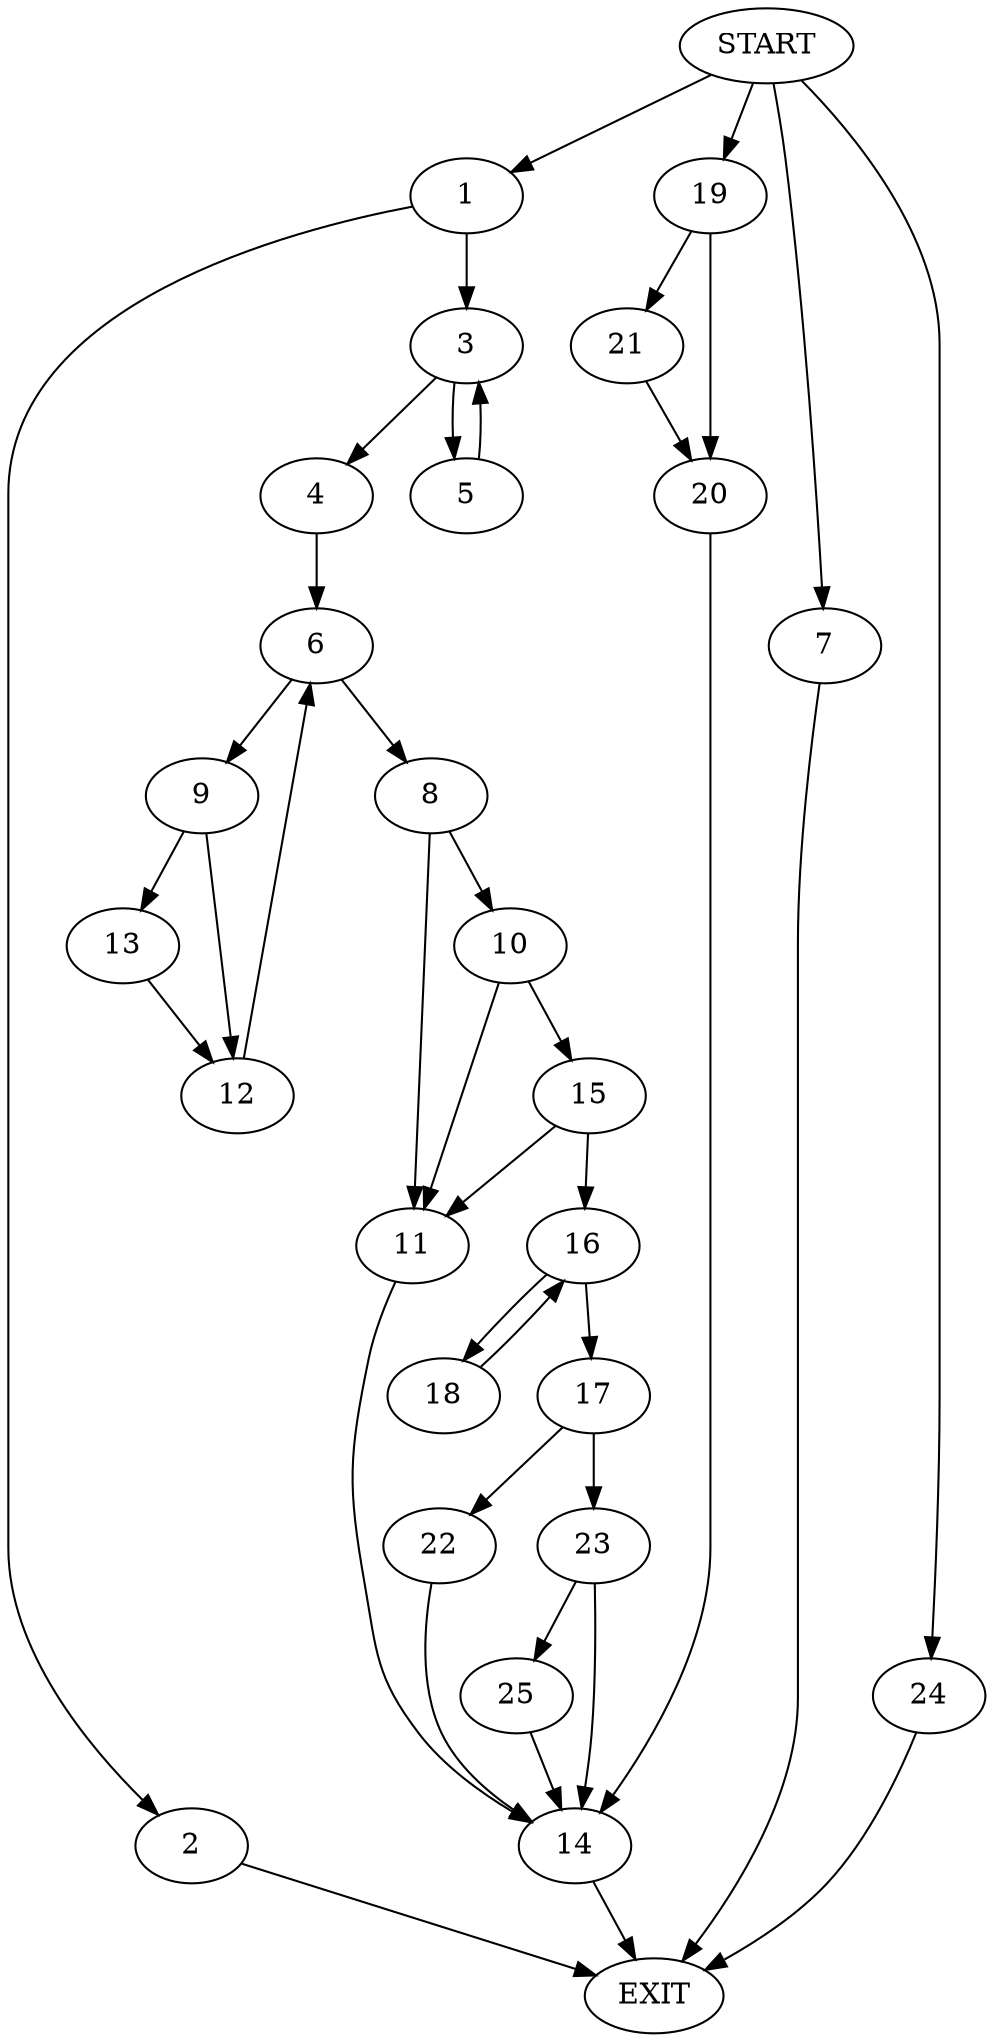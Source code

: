 digraph {
0 [label="START"]
26 [label="EXIT"]
0 -> 1
1 -> 2
1 -> 3
2 -> 26
3 -> 4
3 -> 5
4 -> 6
5 -> 3
0 -> 7
7 -> 26
6 -> 8
6 -> 9
8 -> 10
8 -> 11
9 -> 12
9 -> 13
12 -> 6
13 -> 12
11 -> 14
10 -> 11
10 -> 15
15 -> 16
15 -> 11
16 -> 17
16 -> 18
14 -> 26
0 -> 19
19 -> 20
19 -> 21
21 -> 20
20 -> 14
17 -> 22
17 -> 23
18 -> 16
0 -> 24
24 -> 26
23 -> 14
23 -> 25
22 -> 14
25 -> 14
}
